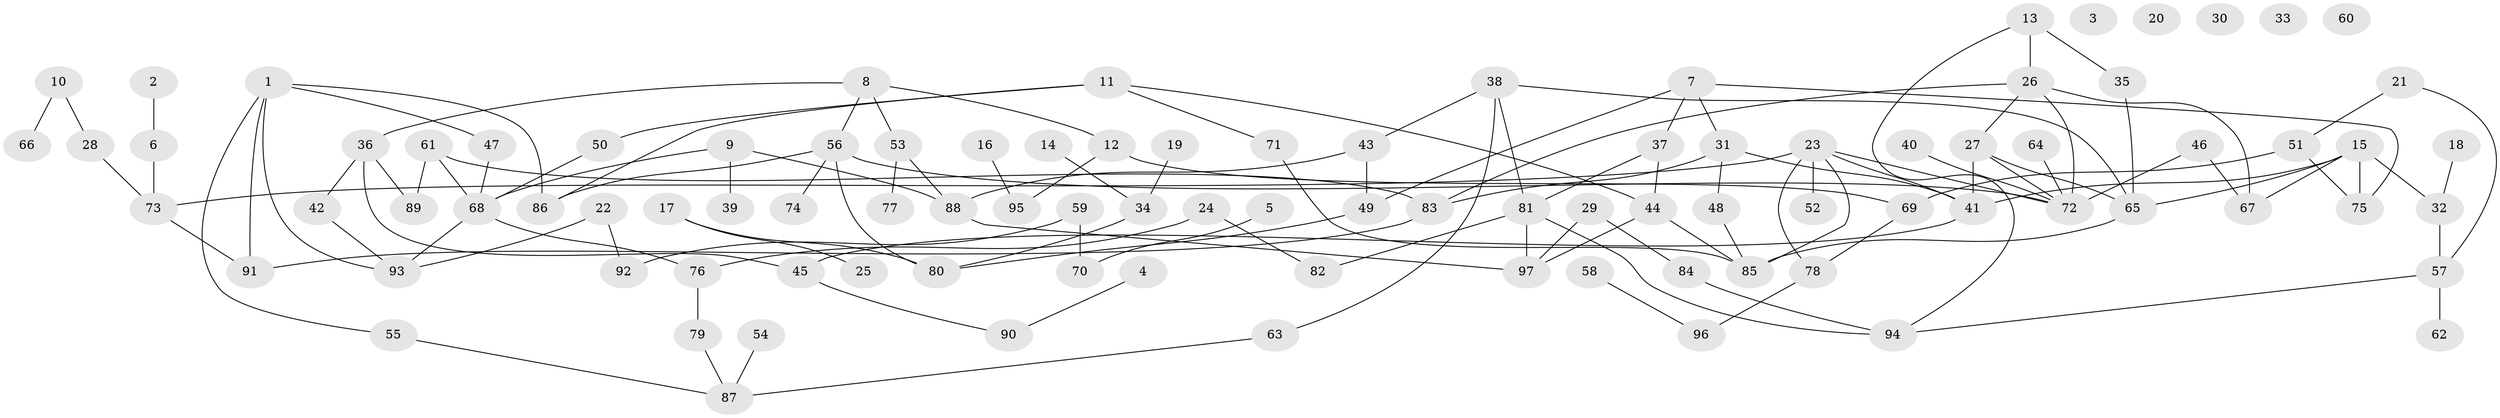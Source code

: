 // coarse degree distribution, {0: 0.10416666666666667, 1: 0.25, 2: 0.3541666666666667, 3: 0.041666666666666664, 4: 0.10416666666666667, 6: 0.08333333333333333, 5: 0.020833333333333332, 7: 0.020833333333333332, 14: 0.020833333333333332}
// Generated by graph-tools (version 1.1) at 2025/02/03/05/25 17:02:33]
// undirected, 97 vertices, 128 edges
graph export_dot {
graph [start="1"]
  node [color=gray90,style=filled];
  1;
  2;
  3;
  4;
  5;
  6;
  7;
  8;
  9;
  10;
  11;
  12;
  13;
  14;
  15;
  16;
  17;
  18;
  19;
  20;
  21;
  22;
  23;
  24;
  25;
  26;
  27;
  28;
  29;
  30;
  31;
  32;
  33;
  34;
  35;
  36;
  37;
  38;
  39;
  40;
  41;
  42;
  43;
  44;
  45;
  46;
  47;
  48;
  49;
  50;
  51;
  52;
  53;
  54;
  55;
  56;
  57;
  58;
  59;
  60;
  61;
  62;
  63;
  64;
  65;
  66;
  67;
  68;
  69;
  70;
  71;
  72;
  73;
  74;
  75;
  76;
  77;
  78;
  79;
  80;
  81;
  82;
  83;
  84;
  85;
  86;
  87;
  88;
  89;
  90;
  91;
  92;
  93;
  94;
  95;
  96;
  97;
  1 -- 47;
  1 -- 55;
  1 -- 86;
  1 -- 91;
  1 -- 93;
  2 -- 6;
  4 -- 90;
  5 -- 70;
  6 -- 73;
  7 -- 31;
  7 -- 37;
  7 -- 49;
  7 -- 75;
  8 -- 12;
  8 -- 36;
  8 -- 53;
  8 -- 56;
  9 -- 39;
  9 -- 68;
  9 -- 88;
  10 -- 28;
  10 -- 66;
  11 -- 44;
  11 -- 50;
  11 -- 71;
  11 -- 86;
  12 -- 69;
  12 -- 95;
  13 -- 26;
  13 -- 35;
  13 -- 94;
  14 -- 34;
  15 -- 32;
  15 -- 41;
  15 -- 65;
  15 -- 67;
  15 -- 75;
  16 -- 95;
  17 -- 25;
  17 -- 80;
  18 -- 32;
  19 -- 34;
  21 -- 51;
  21 -- 57;
  22 -- 92;
  22 -- 93;
  23 -- 41;
  23 -- 52;
  23 -- 72;
  23 -- 73;
  23 -- 78;
  23 -- 85;
  24 -- 76;
  24 -- 82;
  26 -- 27;
  26 -- 67;
  26 -- 72;
  26 -- 83;
  27 -- 41;
  27 -- 65;
  27 -- 72;
  28 -- 73;
  29 -- 84;
  29 -- 97;
  31 -- 41;
  31 -- 48;
  31 -- 83;
  32 -- 57;
  34 -- 80;
  35 -- 65;
  36 -- 42;
  36 -- 45;
  36 -- 89;
  37 -- 44;
  37 -- 81;
  38 -- 43;
  38 -- 63;
  38 -- 65;
  38 -- 81;
  40 -- 72;
  41 -- 45;
  42 -- 93;
  43 -- 49;
  43 -- 88;
  44 -- 85;
  44 -- 97;
  45 -- 90;
  46 -- 67;
  46 -- 72;
  47 -- 68;
  48 -- 85;
  49 -- 80;
  50 -- 68;
  51 -- 69;
  51 -- 75;
  53 -- 77;
  53 -- 88;
  54 -- 87;
  55 -- 87;
  56 -- 72;
  56 -- 74;
  56 -- 80;
  56 -- 86;
  57 -- 62;
  57 -- 94;
  58 -- 96;
  59 -- 70;
  59 -- 92;
  61 -- 68;
  61 -- 83;
  61 -- 89;
  63 -- 87;
  64 -- 72;
  65 -- 85;
  68 -- 76;
  68 -- 93;
  69 -- 78;
  71 -- 85;
  73 -- 91;
  76 -- 79;
  78 -- 96;
  79 -- 87;
  81 -- 82;
  81 -- 94;
  81 -- 97;
  83 -- 91;
  84 -- 94;
  88 -- 97;
}
